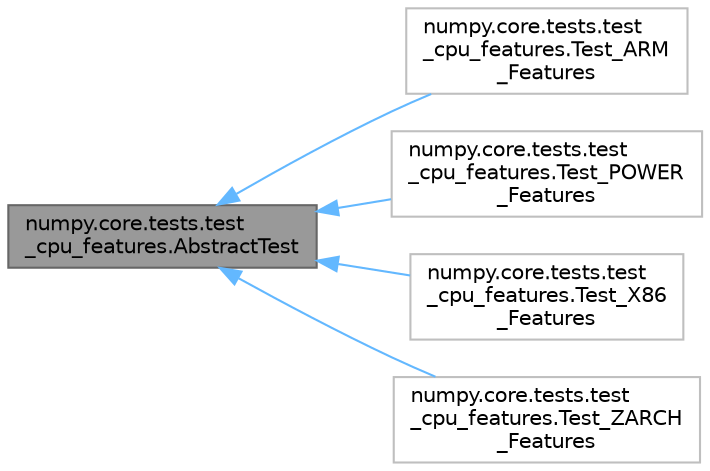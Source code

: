 digraph "numpy.core.tests.test_cpu_features.AbstractTest"
{
 // LATEX_PDF_SIZE
  bgcolor="transparent";
  edge [fontname=Helvetica,fontsize=10,labelfontname=Helvetica,labelfontsize=10];
  node [fontname=Helvetica,fontsize=10,shape=box,height=0.2,width=0.4];
  rankdir="LR";
  Node1 [id="Node000001",label="numpy.core.tests.test\l_cpu_features.AbstractTest",height=0.2,width=0.4,color="gray40", fillcolor="grey60", style="filled", fontcolor="black",tooltip=" "];
  Node1 -> Node2 [id="edge1_Node000001_Node000002",dir="back",color="steelblue1",style="solid",tooltip=" "];
  Node2 [id="Node000002",label="numpy.core.tests.test\l_cpu_features.Test_ARM\l_Features",height=0.2,width=0.4,color="grey75", fillcolor="white", style="filled",URL="$d0/d1a/classnumpy_1_1core_1_1tests_1_1test__cpu__features_1_1Test__ARM__Features.html",tooltip=" "];
  Node1 -> Node3 [id="edge2_Node000001_Node000003",dir="back",color="steelblue1",style="solid",tooltip=" "];
  Node3 [id="Node000003",label="numpy.core.tests.test\l_cpu_features.Test_POWER\l_Features",height=0.2,width=0.4,color="grey75", fillcolor="white", style="filled",URL="$d1/df7/classnumpy_1_1core_1_1tests_1_1test__cpu__features_1_1Test__POWER__Features.html",tooltip=" "];
  Node1 -> Node4 [id="edge3_Node000001_Node000004",dir="back",color="steelblue1",style="solid",tooltip=" "];
  Node4 [id="Node000004",label="numpy.core.tests.test\l_cpu_features.Test_X86\l_Features",height=0.2,width=0.4,color="grey75", fillcolor="white", style="filled",URL="$db/dee/classnumpy_1_1core_1_1tests_1_1test__cpu__features_1_1Test__X86__Features.html",tooltip=" "];
  Node1 -> Node5 [id="edge4_Node000001_Node000005",dir="back",color="steelblue1",style="solid",tooltip=" "];
  Node5 [id="Node000005",label="numpy.core.tests.test\l_cpu_features.Test_ZARCH\l_Features",height=0.2,width=0.4,color="grey75", fillcolor="white", style="filled",URL="$d9/da5/classnumpy_1_1core_1_1tests_1_1test__cpu__features_1_1Test__ZARCH__Features.html",tooltip=" "];
}
